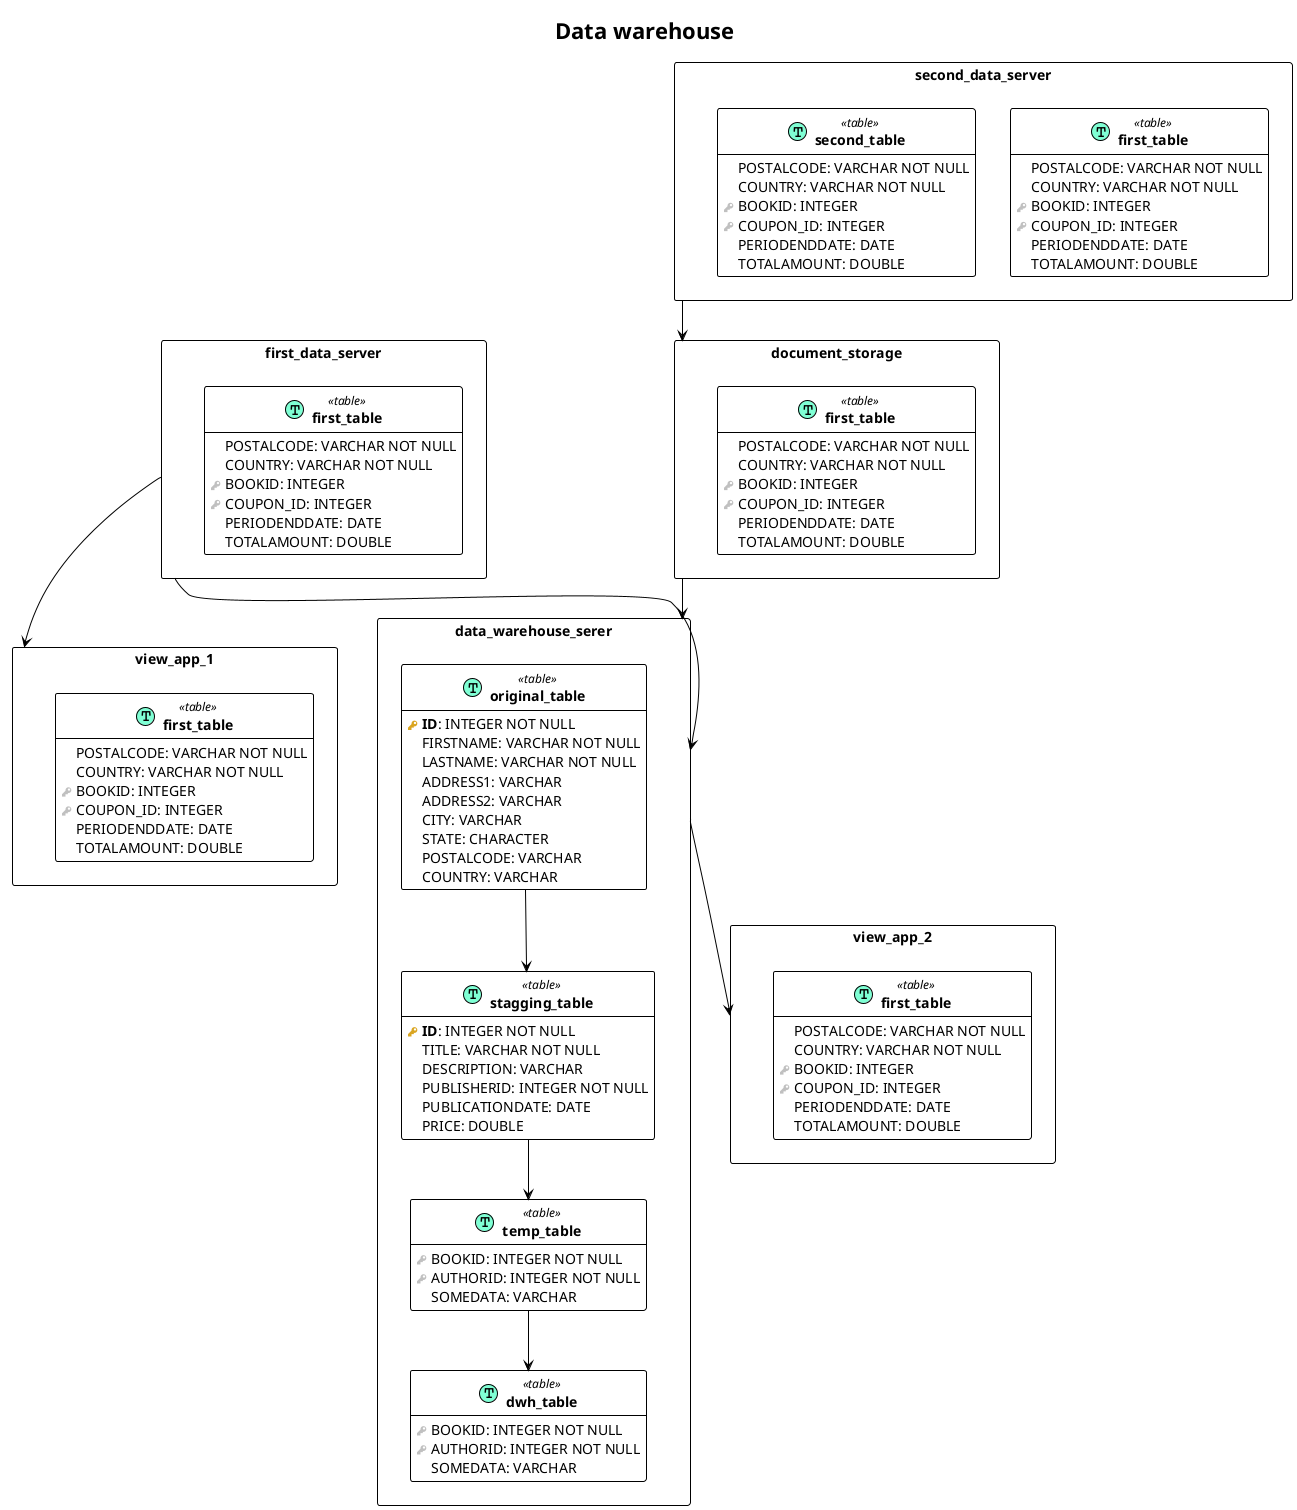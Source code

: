 @startuml
    !theme plain
    hide empty methods

    !procedure $schema($name, $slug)
        package "$name" as $slug <<Rectangle>>
    !endprocedure

    !procedure $table($name, $slug)
        entity "<b>$name</b>" as $slug << (T, Aquamarine) table >>
    !endprocedure

    !procedure $view($name, $slug)
        entity "<b>$name</b>" as $slug << (V, Aquamarine) view >>
    !endprocedure

    !procedure $pk($name)
        <color:#GoldenRod><&key></color> <b>$name</b>
    !endprocedure

    !procedure $fk($name)
        <color:#Silver><&key></color> $name
    !endprocedure

    !procedure $column($name)
        {field} <color:#White><&media-record></color> $name
    !endprocedure


    title "Data warehouse"

    $schema("view_app_1", "id_7f7f6c23") {
        $table("first_table", "id_751e68cd") {
            $column("POSTALCODE"): VARCHAR NOT NULL
            $column("COUNTRY"): VARCHAR NOT NULL
            $fk("BOOKID"): INTEGER
            $fk("COUPON_ID"): INTEGER
            $column("PERIODENDDATE"): DATE
            $column("TOTALAMOUNT"): DOUBLE
        }
    }
    $schema("view_app_2", "id_7f7f6c25") {
        $table("first_table", "id_751e68cd") {
            $column("POSTALCODE"): VARCHAR NOT NULL
            $column("COUNTRY"): VARCHAR NOT NULL
            $fk("BOOKID"): INTEGER
            $fk("COUPON_ID"): INTEGER
            $column("PERIODENDDATE"): DATE
            $column("TOTALAMOUNT"): DOUBLE
        }
    }
    $schema("first_data_server", "id_7f7f6c21") {
        $table("first_table", "id_751e68cd") {
            $column("POSTALCODE"): VARCHAR NOT NULL
            $column("COUNTRY"): VARCHAR NOT NULL
            $fk("BOOKID"): INTEGER
            $fk("COUPON_ID"): INTEGER
            $column("PERIODENDDATE"): DATE
            $column("TOTALAMOUNT"): DOUBLE
        }
    }
    $schema("data_warehouse_serer", "id_208b5502") {
        $table("original_table", "id_f521e766") {
            $pk("ID"): INTEGER NOT NULL
            $column("FIRSTNAME"): VARCHAR NOT NULL
            $column("LASTNAME"): VARCHAR NOT NULL
            $column("ADDRESS1"): VARCHAR
            $column("ADDRESS2"): VARCHAR
            $column("CITY"): VARCHAR
            $column("STATE"): CHARACTER
            $column("POSTALCODE"): VARCHAR
            $column("COUNTRY"): VARCHAR
        }
        $table("stagging_table", "id_f4a675c8") {
            $pk("ID"): INTEGER NOT NULL
            $column("TITLE"): VARCHAR NOT NULL
            $column("DESCRIPTION"): VARCHAR
            $column("PUBLISHERID"): INTEGER NOT NULL
            $column("PUBLICATIONDATE"): DATE
            $column("PRICE"): DOUBLE
        }
        $table("temp_table", "id_ead84c5e") {
            $fk("BOOKID"): INTEGER NOT NULL
            $fk("AUTHORID"): INTEGER NOT NULL
            $column("SOMEDATA"): VARCHAR
        }
        $table("dwh_table", "id_ead84c5d") {
            $fk("BOOKID"): INTEGER NOT NULL
            $fk("AUTHORID"): INTEGER NOT NULL
            $column("SOMEDATA"): VARCHAR
        }
    }
    $schema("document_storage", "id_7f7f6c24") {
        $table("first_table", "id_751e68cc") {
            $column("POSTALCODE"): VARCHAR NOT NULL
            $column("COUNTRY"): VARCHAR NOT NULL
            $fk("BOOKID"): INTEGER
            $fk("COUPON_ID"): INTEGER
            $column("PERIODENDDATE"): DATE
            $column("TOTALAMOUNT"): DOUBLE
        }
    }
    $schema("second_data_server", "id_7f7f6c20") {
        $table("first_table", "id_751e68cc") {
            $column("POSTALCODE"): VARCHAR NOT NULL
            $column("COUNTRY"): VARCHAR NOT NULL
            $fk("BOOKID"): INTEGER
            $fk("COUPON_ID"): INTEGER
            $column("PERIODENDDATE"): DATE
            $column("TOTALAMOUNT"): DOUBLE
        }
        $table("second_table", "id_751e68cd") {
            $column("POSTALCODE"): VARCHAR NOT NULL
            $column("COUNTRY"): VARCHAR NOT NULL
            $fk("BOOKID"): INTEGER
            $fk("COUPON_ID"): INTEGER
            $column("PERIODENDDATE"): DATE
            $column("TOTALAMOUNT"): DOUBLE
        }
    }
    id_7f7f6c24 --> id_208b5502
    id_208b5502.id_f521e766 --> id_208b5502.id_f4a675c8
    id_208b5502.id_f4a675c8 --> id_208b5502.id_ead84c5e
    id_208b5502.id_ead84c5e --> id_208b5502.id_ead84c5d
    id_7f7f6c20 --> id_7f7f6c24
    id_7f7f6c21 --> id_208b5502
    id_7f7f6c21 --> id_7f7f6c23
    id_208b5502 --> id_7f7f6c25
@enduml